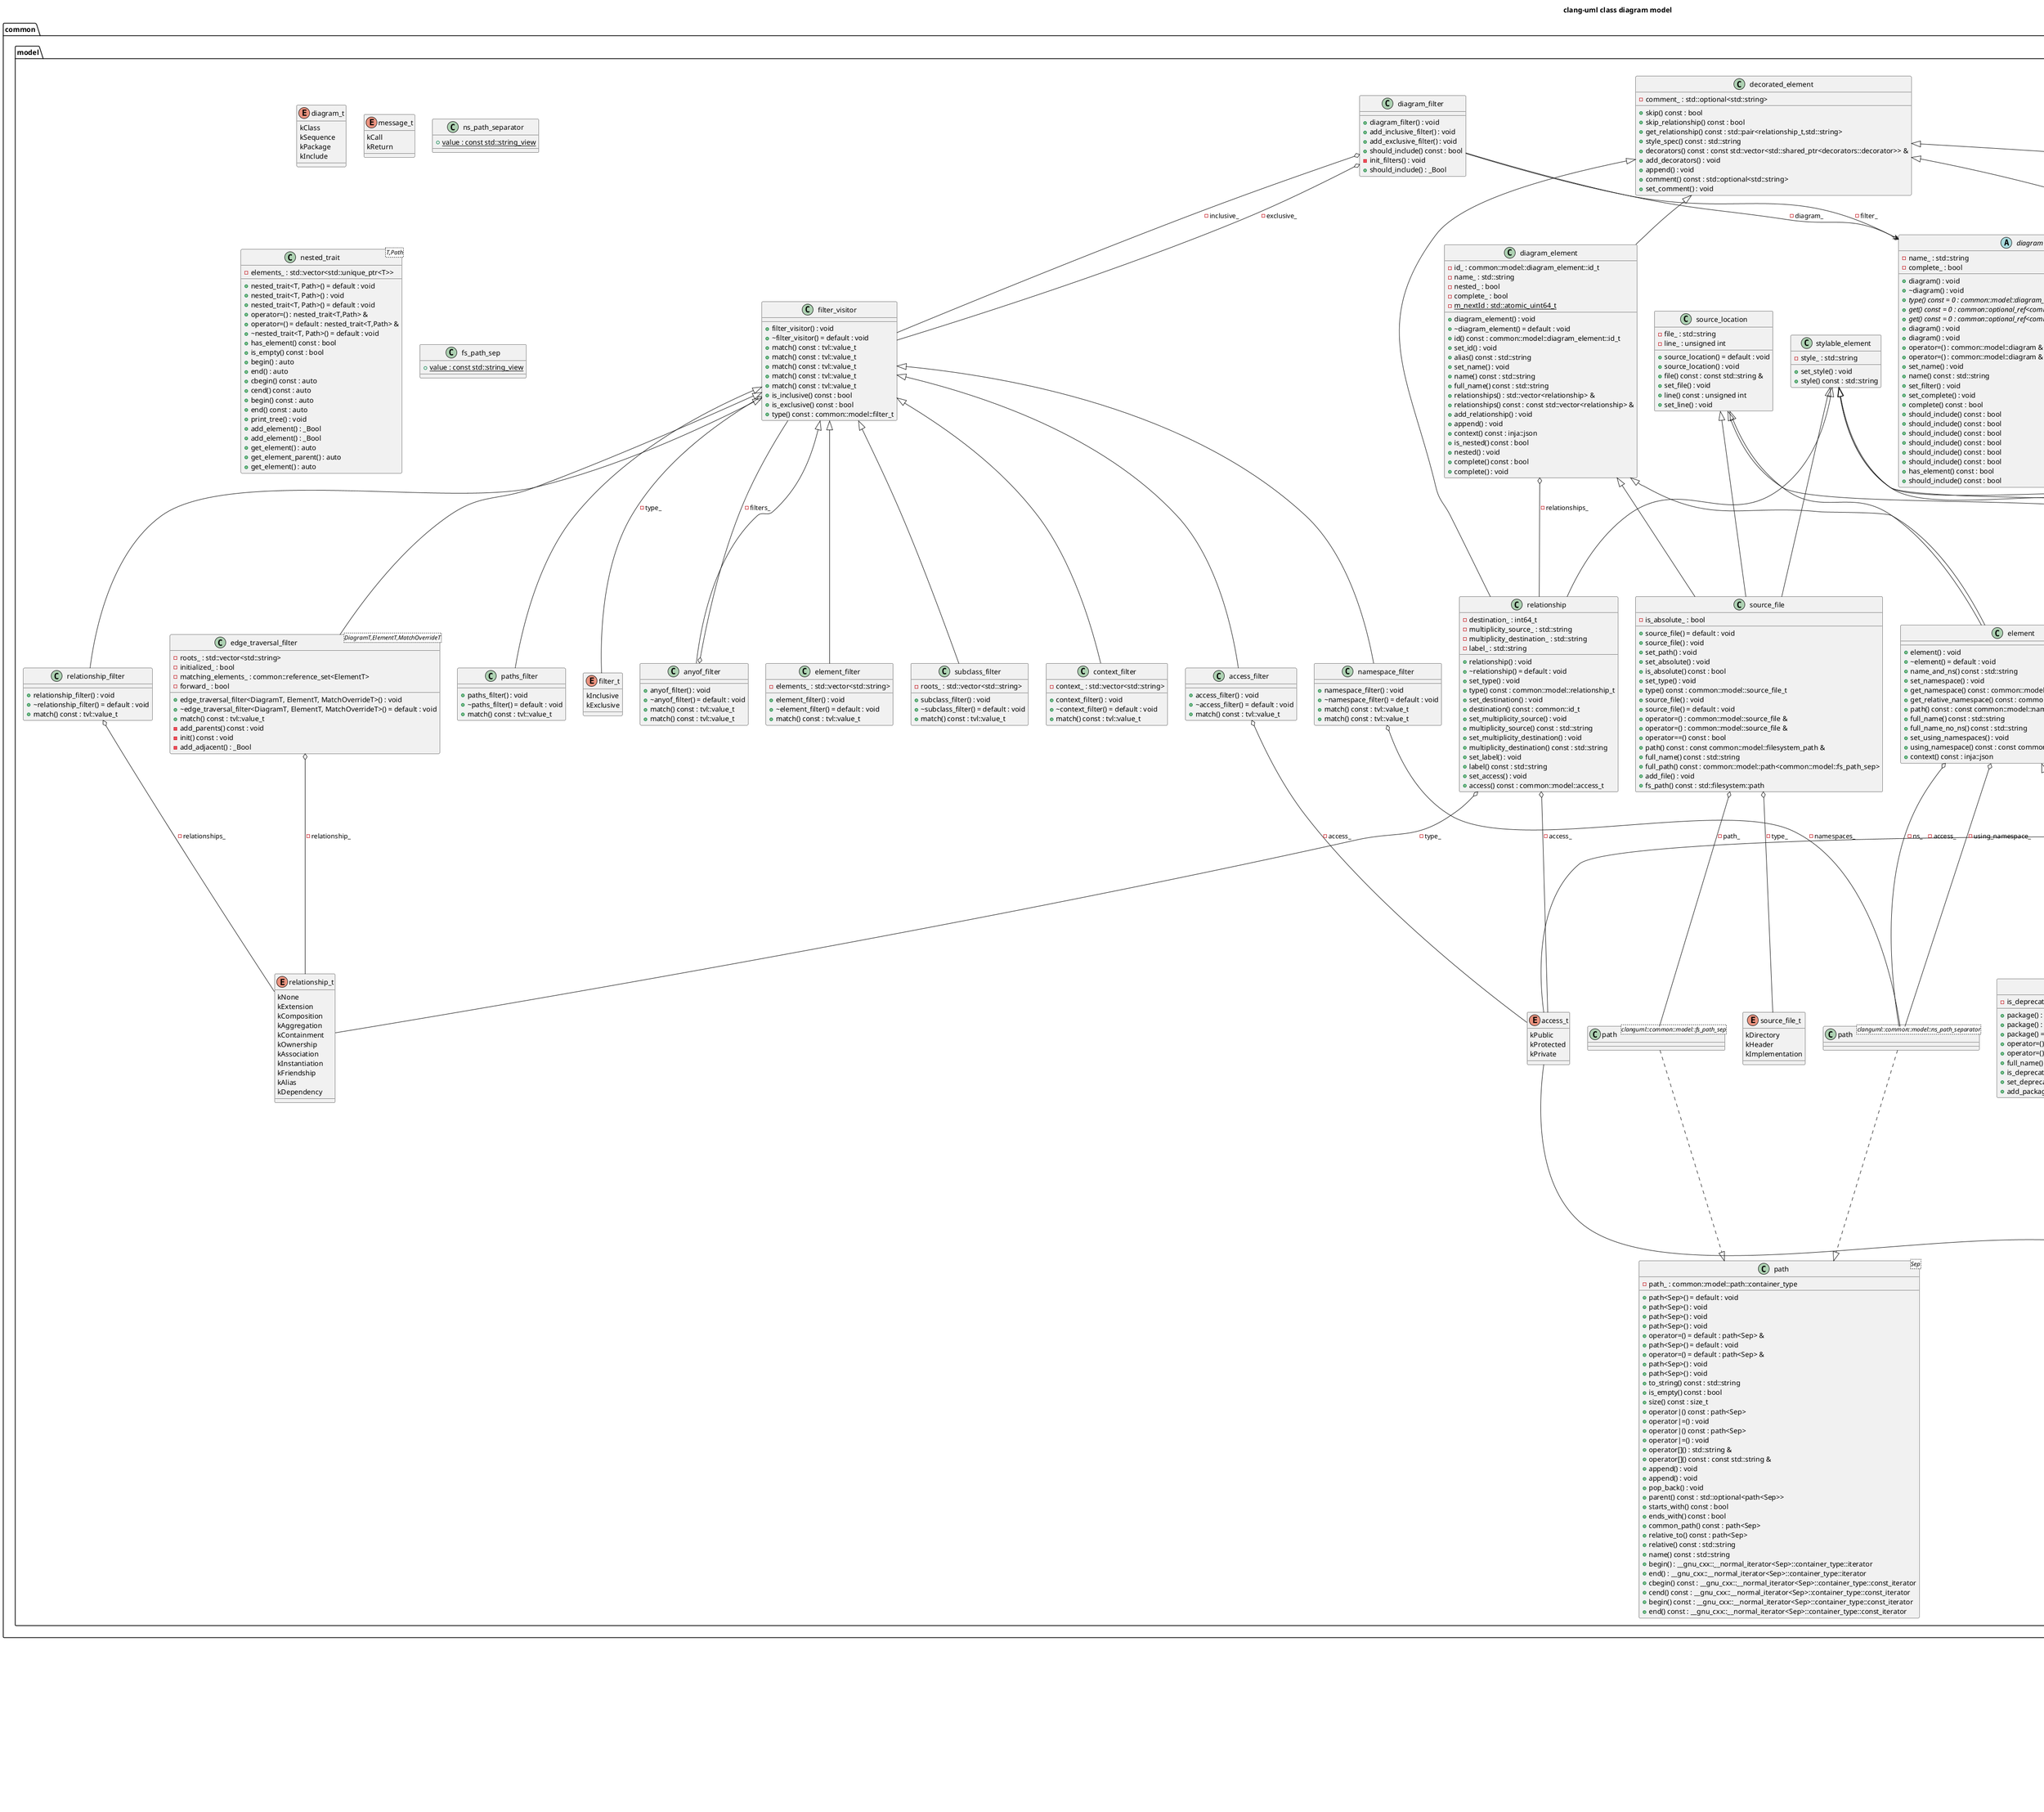 @startuml
title clang-uml class diagram model
package [class_diagram] as C_0002240167036201725606 {
package [model] as C_0000897124234964432620 {
class "type_alias" as C_0001012510589658886782
class C_0001012510589658886782 [[https://github.com/bkryza/clang-uml/blob/b3382d8f041665d83d907a47f3dd9f0fd341e837/src/class_diagram/model/type_alias.h#L24{type_alias}]] {
+set_alias() : void
+alias() const : std::string
+set_underlying_type() : void
+underlying_type() const : std::string
-alias_ : std::string [[[https://github.com/bkryza/clang-uml/blob/b3382d8f041665d83d907a47f3dd9f0fd341e837/src/class_diagram/model/type_alias.h#L33{alias_}]]]
-underlying_type_ : std::string [[[https://github.com/bkryza/clang-uml/blob/b3382d8f041665d83d907a47f3dd9f0fd341e837/src/class_diagram/model/type_alias.h#L34{underlying_type_}]]]
}
class "class_element" as C_0000605866861866358037
class C_0000605866861866358037 [[https://github.com/bkryza/clang-uml/blob/b3382d8f041665d83d907a47f3dd9f0fd341e837/src/class_diagram/model/class_element.h#L29{class_element}]] {
+class_element() : void
+access() const : common::model::access_t
+name() const : std::string
+type() const : std::string
+context() const : inja::json
-name_ : std::string [[[https://github.com/bkryza/clang-uml/blob/b3382d8f041665d83d907a47f3dd9f0fd341e837/src/class_diagram/model/class_element.h#L43{name_}]]]
-type_ : std::string [[[https://github.com/bkryza/clang-uml/blob/b3382d8f041665d83d907a47f3dd9f0fd341e837/src/class_diagram/model/class_element.h#L44{type_}]]]
}
class "class_member" as C_0001796282762108527255
class C_0001796282762108527255 [[https://github.com/bkryza/clang-uml/blob/b3382d8f041665d83d907a47f3dd9f0fd341e837/src/class_diagram/model/class_member.h#L26{class_member}]] {
+class_member() : void
+~class_member() = default : void
+is_relationship() const : bool
+is_relationship() : void
+is_static() const : bool
+is_static() : void
-is_relationship_ : bool [[[https://github.com/bkryza/clang-uml/blob/b3382d8f041665d83d907a47f3dd9f0fd341e837/src/class_diagram/model/class_member.h#L40{is_relationship_}]]]
-is_static_ : bool [[[https://github.com/bkryza/clang-uml/blob/b3382d8f041665d83d907a47f3dd9f0fd341e837/src/class_diagram/model/class_member.h#L41{is_static_}]]]
}
class "template_parameter" as C_0001639764337680852102
class C_0001639764337680852102 [[https://github.com/bkryza/clang-uml/blob/b3382d8f041665d83d907a47f3dd9f0fd341e837/src/class_diagram/model/template_parameter.h#L34{@brief Represents template parameter or template argument This class can represent both template parameter and template arguments, including variadic parameters and instantiations with nested templates}]] {
+template_parameter() : void
+template_parameter() = default : void
+set_type() : void
+type() const : std::string
+set_id() : void
+id() const : std::optional<int64_t>
+set_name() : void
+name() const : std::string
+set_default_value() : void
+default_value() const : std::string
+is_variadic() : void
+is_variadic() const : bool
+is_pack() : void
+is_pack() const : bool
+is_specialization_of() const : bool
+is_template_parameter() const : bool
+is_template_parameter() : void
+is_template_template_parameter() const : bool
+is_template_template_parameter() : void
+to_string() const : std::string
+add_template_param() : void
+add_template_param() : void
+template_params() const : const std::vector<template_parameter> &
+clear_params() : void
+find_nested_relationships() const : bool
-type_ : std::string [[[https://github.com/bkryza/clang-uml/blob/b3382d8f041665d83d907a47f3dd9f0fd341e837/src/class_diagram/model/template_parameter.h#L105{Represents the type of non-type template parameters e.g. 'int'}]]]
-name_ : std::string [[[https://github.com/bkryza/clang-uml/blob/b3382d8f041665d83d907a47f3dd9f0fd341e837/src/class_diagram/model/template_parameter.h#L108{The name of the parameter (e.g. 'T' or 'N')}]]]
-default_value_ : std::string [[[https://github.com/bkryza/clang-uml/blob/b3382d8f041665d83d907a47f3dd9f0fd341e837/src/class_diagram/model/template_parameter.h#L111{Default value of the template parameter}]]]
-is_template_parameter_ : bool [[[https://github.com/bkryza/clang-uml/blob/b3382d8f041665d83d907a47f3dd9f0fd341e837/src/class_diagram/model/template_parameter.h#L115{Whether the template parameter is a regular template parameter When false, it is a non-type template parameter}]]]
-is_template_template_parameter_ : bool [[[https://github.com/bkryza/clang-uml/blob/b3382d8f041665d83d907a47f3dd9f0fd341e837/src/class_diagram/model/template_parameter.h#L119{Whether the template parameter is a template template parameter Can only be true when is_template_parameter_ is true}]]]
-is_variadic_ : bool [[[https://github.com/bkryza/clang-uml/blob/b3382d8f041665d83d907a47f3dd9f0fd341e837/src/class_diagram/model/template_parameter.h#L122{Whether the template parameter is variadic}]]]
-is_pack_ : bool [[[https://github.com/bkryza/clang-uml/blob/b3382d8f041665d83d907a47f3dd9f0fd341e837/src/class_diagram/model/template_parameter.h#L125{Whether the argument specializes argument pack from parent template}]]]
-id_ : std::optional<int64_t> [[[https://github.com/bkryza/clang-uml/blob/b3382d8f041665d83d907a47f3dd9f0fd341e837/src/class_diagram/model/template_parameter.h#L130{id_}]]]
}
class "method_parameter" as C_0000605669033368926050
class C_0000605669033368926050 [[https://github.com/bkryza/clang-uml/blob/b3382d8f041665d83d907a47f3dd9f0fd341e837/src/class_diagram/model/method_parameter.h#L28{method_parameter}]] {
+set_type() : void
+type() const : std::string
+set_name() : void
+name() const : std::string
+set_default_value() : void
+default_value() const : std::string
+to_string() const : std::string
-type_ : std::string [[[https://github.com/bkryza/clang-uml/blob/b3382d8f041665d83d907a47f3dd9f0fd341e837/src/class_diagram/model/method_parameter.h#L43{type_}]]]
-name_ : std::string [[[https://github.com/bkryza/clang-uml/blob/b3382d8f041665d83d907a47f3dd9f0fd341e837/src/class_diagram/model/method_parameter.h#L44{name_}]]]
-default_value_ : std::string [[[https://github.com/bkryza/clang-uml/blob/b3382d8f041665d83d907a47f3dd9f0fd341e837/src/class_diagram/model/method_parameter.h#L45{default_value_}]]]
}
class "class_method" as C_0000204145716468348671
class C_0000204145716468348671 [[https://github.com/bkryza/clang-uml/blob/b3382d8f041665d83d907a47f3dd9f0fd341e837/src/class_diagram/model/class_method.h#L28{class_method}]] {
+class_method() : void
+~class_method() = default : void
+is_pure_virtual() const : bool
+is_pure_virtual() : void
+is_virtual() const : bool
+is_virtual() : void
+is_const() const : bool
+is_const() : void
+is_defaulted() const : bool
+is_defaulted() : void
+is_static() const : bool
+is_static() : void
+parameters() const : const std::vector<method_parameter> &
+add_parameter() : void
-is_pure_virtual_ : bool [[[https://github.com/bkryza/clang-uml/blob/b3382d8f041665d83d907a47f3dd9f0fd341e837/src/class_diagram/model/class_method.h#L55{is_pure_virtual_}]]]
-is_virtual_ : bool [[[https://github.com/bkryza/clang-uml/blob/b3382d8f041665d83d907a47f3dd9f0fd341e837/src/class_diagram/model/class_method.h#L56{is_virtual_}]]]
-is_const_ : bool [[[https://github.com/bkryza/clang-uml/blob/b3382d8f041665d83d907a47f3dd9f0fd341e837/src/class_diagram/model/class_method.h#L57{is_const_}]]]
-is_defaulted_ : bool [[[https://github.com/bkryza/clang-uml/blob/b3382d8f041665d83d907a47f3dd9f0fd341e837/src/class_diagram/model/class_method.h#L58{is_defaulted_}]]]
-is_static_ : bool [[[https://github.com/bkryza/clang-uml/blob/b3382d8f041665d83d907a47f3dd9f0fd341e837/src/class_diagram/model/class_method.h#L59{is_static_}]]]
}
class "class_parent" as C_0002097158357956220758
class C_0002097158357956220758 [[https://github.com/bkryza/clang-uml/blob/b3382d8f041665d83d907a47f3dd9f0fd341e837/src/class_diagram/model/class_parent.h#L27{class_parent}]] {
+set_name() : void
+name() const : std::string
+id() const : common::id_t
+set_id() : void
+set_id() : void
+is_virtual() : void
+is_virtual() const : bool
+set_access() : void
+access() const : common::model::access_t
-id_ : common::id_t [[[https://github.com/bkryza/clang-uml/blob/b3382d8f041665d83d907a47f3dd9f0fd341e837/src/class_diagram/model/class_parent.h#L44{id_}]]]
-name_ : std::string [[[https://github.com/bkryza/clang-uml/blob/b3382d8f041665d83d907a47f3dd9f0fd341e837/src/class_diagram/model/class_parent.h#L45{name_}]]]
-is_virtual_ : bool [[[https://github.com/bkryza/clang-uml/blob/b3382d8f041665d83d907a47f3dd9f0fd341e837/src/class_diagram/model/class_parent.h#L46{is_virtual_}]]]
}
class "class_" as C_0001292034357466653182
class C_0001292034357466653182 [[https://github.com/bkryza/clang-uml/blob/b3382d8f041665d83d907a47f3dd9f0fd341e837/src/class_diagram/model/class.h#L35{class_}]] {
+class_() : void
+class_() : void
+class_() : void
+operator=() : class_diagram::model::class_ &
+operator=() : class_diagram::model::class_ &
+is_struct() const : bool
+is_struct() : void
+is_template() const : bool
+is_template() : void
+is_template_instantiation() const : bool
+is_template_instantiation() : void
+add_member() : void
+add_method() : void
+add_parent() : void
+add_template() : void
+members() const : const std::vector<class_member> &
+methods() const : const std::vector<class_method> &
+parents() const : const std::vector<class_parent> &
+templates() const : const std::vector<template_parameter> &
+set_base_template() : void
+base_template() const : std::string
+add_type_alias() : void
+full_name() const : std::string
+full_name_no_ns() const : std::string
+is_abstract() const : bool
+is_alias() const : bool
+is_alias() : void
+find_relationships() : void
+calculate_template_specialization_match() const : int
-render_template_params() const : std::ostringstream &
-is_struct_ : bool [[[https://github.com/bkryza/clang-uml/blob/b3382d8f041665d83d907a47f3dd9f0fd341e837/src/class_diagram/model/class.h#L92{is_struct_}]]]
-is_template_ : bool [[[https://github.com/bkryza/clang-uml/blob/b3382d8f041665d83d907a47f3dd9f0fd341e837/src/class_diagram/model/class.h#L93{is_template_}]]]
-is_template_instantiation_ : bool [[[https://github.com/bkryza/clang-uml/blob/b3382d8f041665d83d907a47f3dd9f0fd341e837/src/class_diagram/model/class.h#L94{is_template_instantiation_}]]]
-is_alias_ : bool [[[https://github.com/bkryza/clang-uml/blob/b3382d8f041665d83d907a47f3dd9f0fd341e837/src/class_diagram/model/class.h#L95{is_alias_}]]]
-base_template_full_name_ : std::string [[[https://github.com/bkryza/clang-uml/blob/b3382d8f041665d83d907a47f3dd9f0fd341e837/src/class_diagram/model/class.h#L100{base_template_full_name_}]]]
-full_name_ : std::string [[[https://github.com/bkryza/clang-uml/blob/b3382d8f041665d83d907a47f3dd9f0fd341e837/src/class_diagram/model/class.h#L103{full_name_}]]]
}
class "enum_" as C_0000724392977093650506
class C_0000724392977093650506 [[https://github.com/bkryza/clang-uml/blob/b3382d8f041665d83d907a47f3dd9f0fd341e837/src/class_diagram/model/enum.h#L27{enum_}]] {
+enum_() : void
+enum_() : void
+enum_() : void
+operator=() : class_diagram::model::enum_ &
+operator=() : class_diagram::model::enum_ &
+full_name() const : std::string
+constants() : std::vector<std::string> &
+constants() const : const std::vector<std::string> &
-constants_ : std::vector<std::string> [[[https://github.com/bkryza/clang-uml/blob/b3382d8f041665d83d907a47f3dd9f0fd341e837/src/class_diagram/model/enum.h#L47{constants_}]]]
}
class "diagram" as C_0000914432076690777687
class C_0000914432076690777687 [[https://github.com/bkryza/clang-uml/blob/b3382d8f041665d83d907a47f3dd9f0fd341e837/src/class_diagram/model/diagram.h#L34{diagram}]] {
+diagram() = default : void
+diagram() : void
+diagram() = default : void
+operator=() : class_diagram::model::diagram &
+operator=() = default : class_diagram::model::diagram &
+type() const : common::model::diagram_t
+get() const : common::optional_ref<common::model::diagram_element>
+get() const : common::optional_ref<common::model::diagram_element>
+classes() const : const common::reference_vector<class_> &
+enums() const : const common::reference_vector<enum_> &
+has_class() const : bool
+has_enum() const : bool
+get_class() const : common::optional_ref<class_>
+get_class() const : common::optional_ref<class_>
+get_enum() const : common::optional_ref<enum_>
+get_enum() const : common::optional_ref<enum_>
+add_type_alias() : void
+add_class() : bool
+add_enum() : bool
+add_package() : bool
+to_alias() const : std::string
+get_parents() const : void
+has_element() const : bool
}
}
}
package [common] as C_0000316605034920222648 {
package [model] as C_0000083721806430512831 {
enum "diagram_t" as C_0000911024010877522257
enum C_0000911024010877522257 [[https://github.com/bkryza/clang-uml/blob/b3382d8f041665d83d907a47f3dd9f0fd341e837/src/common/model/enums.h#L24{diagram_t}]] {
kClass
kSequence
kPackage
kInclude
}
enum "access_t" as C_0002077031342744882956
enum C_0002077031342744882956 [[https://github.com/bkryza/clang-uml/blob/b3382d8f041665d83d907a47f3dd9f0fd341e837/src/common/model/enums.h#L26{access_t}]] {
kPublic
kProtected
kPrivate
}
enum "relationship_t" as C_0000229140160180072950
enum C_0000229140160180072950 [[https://github.com/bkryza/clang-uml/blob/b3382d8f041665d83d907a47f3dd9f0fd341e837/src/common/model/enums.h#L28{relationship_t}]] {
kNone
kExtension
kComposition
kAggregation
kContainment
kOwnership
kAssociation
kInstantiation
kFriendship
kAlias
kDependency
}
enum "message_t" as C_0001623832985137466228
enum C_0001623832985137466228 [[https://github.com/bkryza/clang-uml/blob/b3382d8f041665d83d907a47f3dd9f0fd341e837/src/common/model/enums.h#L42{message_t}]] {
kCall
kReturn
}
class "decorated_element" as C_0001117102382624673118
class C_0001117102382624673118 [[https://github.com/bkryza/clang-uml/blob/b3382d8f041665d83d907a47f3dd9f0fd341e837/src/common/model/decorated_element.h#L31{decorated_element}]] {
+skip() const : bool
+skip_relationship() const : bool
+get_relationship() const : std::pair<relationship_t,std::string>
+style_spec() const : std::string
+decorators() const : const std::vector<std::shared_ptr<decorators::decorator>> &
+add_decorators() : void
+append() : void
+comment() const : std::optional<std::string>
+set_comment() : void
-comment_ : std::optional<std::string> [[[https://github.com/bkryza/clang-uml/blob/b3382d8f041665d83d907a47f3dd9f0fd341e837/src/common/model/decorated_element.h#L55{comment_}]]]
}
class "source_location" as C_0000895261582183440230
class C_0000895261582183440230 [[https://github.com/bkryza/clang-uml/blob/b3382d8f041665d83d907a47f3dd9f0fd341e837/src/common/model/source_location.h#L24{source_location}]] {
+source_location() = default : void
+source_location() : void
+file() const : const std::string &
+set_file() : void
+line() const : unsigned int
+set_line() : void
-file_ : std::string [[[https://github.com/bkryza/clang-uml/blob/b3382d8f041665d83d907a47f3dd9f0fd341e837/src/common/model/source_location.h#L43{file_}]]]
-line_ : unsigned int [[[https://github.com/bkryza/clang-uml/blob/b3382d8f041665d83d907a47f3dd9f0fd341e837/src/common/model/source_location.h#L44{line_}]]]
}
class "path<Sep>" as C_0001932252426145029507
class C_0001932252426145029507 [[https://github.com/bkryza/clang-uml/blob/b3382d8f041665d83d907a47f3dd9f0fd341e837/src/common/model/path.h#L28{path}]] {
+path<Sep>() = default : void
+path<Sep>() : void
+path<Sep>() : void
+path<Sep>() : void
+operator=() = default : path<Sep> &
+path<Sep>() = default : void
+operator=() = default : path<Sep> &
+path<Sep>() : void
+path<Sep>() : void
+to_string() const : std::string
+is_empty() const : bool
+size() const : size_t
+operator|() const : path<Sep>
+operator|=() : void
+operator|() const : path<Sep>
+operator|=() : void
+operator[]() : std::string &
+operator[]() const : const std::string &
+append() : void
+append() : void
+pop_back() : void
+parent() const : std::optional<path<Sep>>
+starts_with() const : bool
+ends_with() const : bool
+common_path() const : path<Sep>
+relative_to() const : path<Sep>
+relative() const : std::string
+name() const : std::string
+begin() : __gnu_cxx::__normal_iterator<Sep>::container_type::iterator
+end() : __gnu_cxx::__normal_iterator<Sep>::container_type::iterator
+cbegin() const : __gnu_cxx::__normal_iterator<Sep>::container_type::const_iterator
+cend() const : __gnu_cxx::__normal_iterator<Sep>::container_type::const_iterator
+begin() const : __gnu_cxx::__normal_iterator<Sep>::container_type::const_iterator
+end() const : __gnu_cxx::__normal_iterator<Sep>::container_type::const_iterator
-path_ : common::model::path::container_type [[[https://github.com/bkryza/clang-uml/blob/b3382d8f041665d83d907a47f3dd9f0fd341e837/src/common/model/path.h#L216{path_}]]]
}
class "ns_path_separator" as C_0001331923285602672865
class C_0001331923285602672865 [[https://github.com/bkryza/clang-uml/blob/b3382d8f041665d83d907a47f3dd9f0fd341e837/src/common/model/namespace.h#L28{ns_path_separator}]] {
{static} +value : const std::string_view [[[https://github.com/bkryza/clang-uml/blob/b3382d8f041665d83d907a47f3dd9f0fd341e837/src/common/model/namespace.h#L29{value}]]]
}
class "path<clanguml::common::model::ns_path_separator>" as C_0001618725806424907966
class C_0001618725806424907966 {
}
class "stylable_element" as C_0002077846075979426940
class C_0002077846075979426940 [[https://github.com/bkryza/clang-uml/blob/b3382d8f041665d83d907a47f3dd9f0fd341e837/src/common/model/stylable_element.h#L24{stylable_element}]] {
+set_style() : void
+style() const : std::string
-style_ : std::string [[[https://github.com/bkryza/clang-uml/blob/b3382d8f041665d83d907a47f3dd9f0fd341e837/src/common/model/stylable_element.h#L30{style_}]]]
}
class "relationship" as C_0002046336758797367926
class C_0002046336758797367926 [[https://github.com/bkryza/clang-uml/blob/b3382d8f041665d83d907a47f3dd9f0fd341e837/src/common/model/relationship.h#L28{relationship}]] {
+relationship() : void
+~relationship() = default : void
+set_type() : void
+type() const : common::model::relationship_t
+set_destination() : void
+destination() const : common::id_t
+set_multiplicity_source() : void
+multiplicity_source() const : std::string
+set_multiplicity_destination() : void
+multiplicity_destination() const : std::string
+set_label() : void
+label() const : std::string
+set_access() : void
+access() const : common::model::access_t
-destination_ : int64_t [[[https://github.com/bkryza/clang-uml/blob/b3382d8f041665d83d907a47f3dd9f0fd341e837/src/common/model/relationship.h#L61{destination_}]]]
-multiplicity_source_ : std::string [[[https://github.com/bkryza/clang-uml/blob/b3382d8f041665d83d907a47f3dd9f0fd341e837/src/common/model/relationship.h#L62{multiplicity_source_}]]]
-multiplicity_destination_ : std::string [[[https://github.com/bkryza/clang-uml/blob/b3382d8f041665d83d907a47f3dd9f0fd341e837/src/common/model/relationship.h#L63{multiplicity_destination_}]]]
-label_ : std::string [[[https://github.com/bkryza/clang-uml/blob/b3382d8f041665d83d907a47f3dd9f0fd341e837/src/common/model/relationship.h#L64{label_}]]]
}
class "diagram_element" as C_0001073500714379115414
class C_0001073500714379115414 [[https://github.com/bkryza/clang-uml/blob/b3382d8f041665d83d907a47f3dd9f0fd341e837/src/common/model/diagram_element.h#L33{diagram_element}]] {
+diagram_element() : void
+~diagram_element() = default : void
+id() const : common::model::diagram_element::id_t
+set_id() : void
+alias() const : std::string
+set_name() : void
+name() const : std::string
+full_name() const : std::string
+relationships() : std::vector<relationship> &
+relationships() const : const std::vector<relationship> &
+add_relationship() : void
+append() : void
+context() const : inja::json
+is_nested() const : bool
+nested() : void
+complete() const : bool
+complete() : void
-id_ : common::model::diagram_element::id_t [[[https://github.com/bkryza/clang-uml/blob/b3382d8f041665d83d907a47f3dd9f0fd341e837/src/common/model/diagram_element.h#L77{id_}]]]
-name_ : std::string [[[https://github.com/bkryza/clang-uml/blob/b3382d8f041665d83d907a47f3dd9f0fd341e837/src/common/model/diagram_element.h#L78{name_}]]]
-nested_ : bool [[[https://github.com/bkryza/clang-uml/blob/b3382d8f041665d83d907a47f3dd9f0fd341e837/src/common/model/diagram_element.h#L80{nested_}]]]
-complete_ : bool [[[https://github.com/bkryza/clang-uml/blob/b3382d8f041665d83d907a47f3dd9f0fd341e837/src/common/model/diagram_element.h#L81{complete_}]]]
{static} -m_nextId : std::atomic_uint64_t [[[https://github.com/bkryza/clang-uml/blob/b3382d8f041665d83d907a47f3dd9f0fd341e837/src/common/model/diagram_element.h#L83{m_nextId}]]]
}
class "nested_trait<T,Path>" as C_0000891208748219309562
class C_0000891208748219309562 [[https://github.com/bkryza/clang-uml/blob/b3382d8f041665d83d907a47f3dd9f0fd341e837/src/common/model/nested_trait.h#L28{nested_trait}]] {
+nested_trait<T, Path>() = default : void
+nested_trait<T, Path>() : void
+nested_trait<T, Path>() = default : void
+operator=() : nested_trait<T,Path> &
+operator=() = default : nested_trait<T,Path> &
+~nested_trait<T, Path>() = default : void
+has_element() const : bool
+is_empty() const : bool
+begin() : auto
+end() : auto
+cbegin() const : auto
+cend() const : auto
+begin() const : auto
+end() const : auto
+print_tree() : void
+add_element() : _Bool
+add_element() : _Bool
+get_element() : auto
+get_element_parent() : auto
+get_element() : auto
-elements_ : std::vector<std::unique_ptr<T>> [[[https://github.com/bkryza/clang-uml/blob/b3382d8f041665d83d907a47f3dd9f0fd341e837/src/common/model/nested_trait.h#L171{elements_}]]]
}
enum "source_file_t" as C_0001490157860030300113
enum C_0001490157860030300113 [[https://github.com/bkryza/clang-uml/blob/b3382d8f041665d83d907a47f3dd9f0fd341e837/src/common/model/source_file.h#L37{source_file_t}]] {
kDirectory
kHeader
kImplementation
}
class "fs_path_sep" as C_0000640258162892495349
class C_0000640258162892495349 [[https://github.com/bkryza/clang-uml/blob/b3382d8f041665d83d907a47f3dd9f0fd341e837/src/common/model/source_file.h#L39{fs_path_sep}]] {
{static} +value : const std::string_view [[[https://github.com/bkryza/clang-uml/blob/b3382d8f041665d83d907a47f3dd9f0fd341e837/src/common/model/source_file.h#L40{value}]]]
}
class "path<clanguml::common::model::fs_path_sep>" as C_0001035161069848456027
class C_0001035161069848456027 {
}
class "source_file" as C_0000785714713072053129
class C_0000785714713072053129 [[https://github.com/bkryza/clang-uml/blob/b3382d8f041665d83d907a47f3dd9f0fd341e837/src/common/model/source_file.h#L45{source_file}]] {
+source_file() = default : void
+source_file() : void
+set_path() : void
+set_absolute() : void
+is_absolute() const : bool
+set_type() : void
+type() const : common::model::source_file_t
+source_file() : void
+source_file() = default : void
+operator=() : common::model::source_file &
+operator=() : common::model::source_file &
+operator==() const : bool
+path() const : const common::model::filesystem_path &
+full_name() const : std::string
+full_path() const : common::model::path<common::model::fs_path_sep>
+add_file() : void
+fs_path() const : std::filesystem::path
-is_absolute_ : bool [[[https://github.com/bkryza/clang-uml/blob/b3382d8f041665d83d907a47f3dd9f0fd341e837/src/common/model/source_file.h#L120{is_absolute_}]]]
}
class "element" as C_0002069520381434407937
class C_0002069520381434407937 [[https://github.com/bkryza/clang-uml/blob/b3382d8f041665d83d907a47f3dd9f0fd341e837/src/common/model/element.h#L35{element}]] {
+element() : void
+~element() = default : void
+name_and_ns() const : std::string
+set_namespace() : void
+get_namespace() const : common::model::namespace_
+get_relative_namespace() const : common::model::namespace_
+path() const : const common::model::namespace_ &
+full_name() const : std::string
+full_name_no_ns() const : std::string
+set_using_namespaces() : void
+using_namespace() const : const common::model::namespace_ &
+context() const : inja::json
}
abstract "diagram" as C_0000197068985320835874
abstract C_0000197068985320835874 [[https://github.com/bkryza/clang-uml/blob/b3382d8f041665d83d907a47f3dd9f0fd341e837/src/common/model/diagram.h#L34{diagram}]] {
+diagram() : void
+~diagram() : void
{abstract} +type() const = 0 : common::model::diagram_t
{abstract} +get() const = 0 : common::optional_ref<common::model::diagram_element>
{abstract} +get() const = 0 : common::optional_ref<common::model::diagram_element>
+diagram() : void
+diagram() : void
+operator=() : common::model::diagram &
+operator=() : common::model::diagram &
+set_name() : void
+name() const : std::string
+set_filter() : void
+set_complete() : void
+complete() const : bool
+should_include() const : bool
+should_include() const : bool
+should_include() const : bool
+should_include() const : bool
+should_include() const : bool
+should_include() const : bool
+has_element() const : bool
+should_include() const : bool
-name_ : std::string [[[https://github.com/bkryza/clang-uml/blob/b3382d8f041665d83d907a47f3dd9f0fd341e837/src/common/model/diagram.h#L78{name_}]]]
-complete_ : bool [[[https://github.com/bkryza/clang-uml/blob/b3382d8f041665d83d907a47f3dd9f0fd341e837/src/common/model/diagram.h#L80{complete_}]]]
}
class "package" as C_0002143286684830686854
class C_0002143286684830686854 [[https://github.com/bkryza/clang-uml/blob/b3382d8f041665d83d907a47f3dd9f0fd341e837/src/common/model/package.h#L34{package}]] {
+package() : void
+package() : void
+package() = default : void
+operator=() : common::model::package &
+operator=() : common::model::package &
+full_name() const : std::string
+is_deprecated() const : bool
+set_deprecated() : void
+add_package() : void
-is_deprecated_ : bool [[[https://github.com/bkryza/clang-uml/blob/b3382d8f041665d83d907a47f3dd9f0fd341e837/src/common/model/package.h#L54{is_deprecated_}]]]
}
class "diagram_filter" as C_0002054140694270036745
class C_0002054140694270036745 [[https://github.com/bkryza/clang-uml/blob/b3382d8f041665d83d907a47f3dd9f0fd341e837/src/common/model/diagram.h#L30{diagram_filter}]] {
+diagram_filter() : void
+add_inclusive_filter() : void
+add_exclusive_filter() : void
+should_include() const : bool
-init_filters() : void
+should_include() : _Bool
}
enum "filter_t" as C_0001931666600378768700
enum C_0001931666600378768700 [[https://github.com/bkryza/clang-uml/blob/b3382d8f041665d83d907a47f3dd9f0fd341e837/src/common/model/diagram_filter.h#L36{filter_t}]] {
kInclusive
kExclusive
}
class "filter_visitor" as C_0000469458052685692314
class C_0000469458052685692314 [[https://github.com/bkryza/clang-uml/blob/b3382d8f041665d83d907a47f3dd9f0fd341e837/src/common/model/diagram_filter.h#L56{filter_visitor}]] {
+filter_visitor() : void
+~filter_visitor() = default : void
+match() const : tvl::value_t
+match() const : tvl::value_t
+match() const : tvl::value_t
+match() const : tvl::value_t
+match() const : tvl::value_t
+is_inclusive() const : bool
+is_exclusive() const : bool
+type() const : common::model::filter_t
}
class "anyof_filter" as C_0000605829206649563575
class C_0000605829206649563575 [[https://github.com/bkryza/clang-uml/blob/b3382d8f041665d83d907a47f3dd9f0fd341e837/src/common/model/diagram_filter.h#L86{anyof_filter}]] {
+anyof_filter() : void
+~anyof_filter() = default : void
+match() const : tvl::value_t
+match() const : tvl::value_t
}
class "namespace_filter" as C_0001816240256470820189
class C_0001816240256470820189 [[https://github.com/bkryza/clang-uml/blob/b3382d8f041665d83d907a47f3dd9f0fd341e837/src/common/model/diagram_filter.h#L102{namespace_filter}]] {
+namespace_filter() : void
+~namespace_filter() = default : void
+match() const : tvl::value_t
+match() const : tvl::value_t
}
class "element_filter" as C_0000690341236618660423
class C_0000690341236618660423 [[https://github.com/bkryza/clang-uml/blob/b3382d8f041665d83d907a47f3dd9f0fd341e837/src/common/model/diagram_filter.h#L115{element_filter}]] {
+element_filter() : void
+~element_filter() = default : void
+match() const : tvl::value_t
-elements_ : std::vector<std::string> [[[https://github.com/bkryza/clang-uml/blob/b3382d8f041665d83d907a47f3dd9f0fd341e837/src/common/model/diagram_filter.h#L123{elements_}]]]
}
class "subclass_filter" as C_0001389919526184251760
class C_0001389919526184251760 [[https://github.com/bkryza/clang-uml/blob/b3382d8f041665d83d907a47f3dd9f0fd341e837/src/common/model/diagram_filter.h#L126{subclass_filter}]] {
+subclass_filter() : void
+~subclass_filter() = default : void
+match() const : tvl::value_t
-roots_ : std::vector<std::string> [[[https://github.com/bkryza/clang-uml/blob/b3382d8f041665d83d907a47f3dd9f0fd341e837/src/common/model/diagram_filter.h#L134{roots_}]]]
}
class "edge_traversal_filter<DiagramT,ElementT,MatchOverrideT>" as C_0001412380775311155780
class C_0001412380775311155780 [[https://github.com/bkryza/clang-uml/blob/b3382d8f041665d83d907a47f3dd9f0fd341e837/src/common/model/diagram_filter.h#L139{edge_traversal_filter}]] {
+edge_traversal_filter<DiagramT, ElementT, MatchOverrideT>() : void
+~edge_traversal_filter<DiagramT, ElementT, MatchOverrideT>() = default : void
+match() const : tvl::value_t
-add_parents() const : void
-init() const : void
-add_adjacent() : _Bool
-roots_ : std::vector<std::string> [[[https://github.com/bkryza/clang-uml/blob/b3382d8f041665d83d907a47f3dd9f0fd341e837/src/common/model/diagram_filter.h#L272{roots_}]]]
-initialized_ : bool [[[https://github.com/bkryza/clang-uml/blob/b3382d8f041665d83d907a47f3dd9f0fd341e837/src/common/model/diagram_filter.h#L274{initialized_}]]]
-matching_elements_ : common::reference_set<ElementT> [[[https://github.com/bkryza/clang-uml/blob/b3382d8f041665d83d907a47f3dd9f0fd341e837/src/common/model/diagram_filter.h#L275{matching_elements_}]]]
-forward_ : bool [[[https://github.com/bkryza/clang-uml/blob/b3382d8f041665d83d907a47f3dd9f0fd341e837/src/common/model/diagram_filter.h#L276{forward_}]]]
}
class "relationship_filter" as C_0001195713008101262477
class C_0001195713008101262477 [[https://github.com/bkryza/clang-uml/blob/b3382d8f041665d83d907a47f3dd9f0fd341e837/src/common/model/diagram_filter.h#L279{relationship_filter}]] {
+relationship_filter() : void
+~relationship_filter() = default : void
+match() const : tvl::value_t
}
class "access_filter" as C_0001098184343448999590
class C_0001098184343448999590 [[https://github.com/bkryza/clang-uml/blob/b3382d8f041665d83d907a47f3dd9f0fd341e837/src/common/model/diagram_filter.h#L292{access_filter}]] {
+access_filter() : void
+~access_filter() = default : void
+match() const : tvl::value_t
}
class "context_filter" as C_0002078668697238559556
class C_0002078668697238559556 [[https://github.com/bkryza/clang-uml/blob/b3382d8f041665d83d907a47f3dd9f0fd341e837/src/common/model/diagram_filter.h#L303{context_filter}]] {
+context_filter() : void
+~context_filter() = default : void
+match() const : tvl::value_t
-context_ : std::vector<std::string> [[[https://github.com/bkryza/clang-uml/blob/b3382d8f041665d83d907a47f3dd9f0fd341e837/src/common/model/diagram_filter.h#L311{context_}]]]
}
class "paths_filter" as C_0000831536458766184760
class C_0000831536458766184760 [[https://github.com/bkryza/clang-uml/blob/b3382d8f041665d83d907a47f3dd9f0fd341e837/src/common/model/diagram_filter.h#L314{paths_filter}]] {
+paths_filter() : void
+~paths_filter() = default : void
+match() const : tvl::value_t
}
}
}
C_0000605866861866358037 o-- C_0002077031342744882956 : -access_
C_0001117102382624673118 <|-- C_0000605866861866358037
C_0000895261582183440230 <|-- C_0000605866861866358037
C_0000605866861866358037 <|-- C_0001796282762108527255
C_0001639764337680852102 o-- C_0001639764337680852102 : -template_params_
C_0001117102382624673118 <|-- C_0000605669033368926050
C_0000204145716468348671 o-- C_0000605669033368926050 : -parameters_
C_0000605866861866358037 <|-- C_0000204145716468348671
C_0002097158357956220758 o-- C_0002077031342744882956 : -access_
C_0001292034357466653182 o-- C_0001796282762108527255 : -members_
C_0001292034357466653182 o-- C_0000204145716468348671 : -methods_
C_0001292034357466653182 o-- C_0002097158357956220758 : -bases_
C_0001292034357466653182 o-- C_0001639764337680852102 : -templates_
C_0001292034357466653182 o-- C_0001012510589658886782 : -type_aliases_
C_0002069520381434407937 <|-- C_0001292034357466653182
C_0002077846075979426940 <|-- C_0001292034357466653182
C_0002069520381434407937 <|-- C_0000724392977093650506
C_0002077846075979426940 <|-- C_0000724392977093650506
C_0000914432076690777687 o-- C_0001292034357466653182 : -classes_
C_0000914432076690777687 o-- C_0000724392977093650506 : -enums_
C_0000914432076690777687 o-- C_0001012510589658886782 : -type_aliases_
C_0000197068985320835874 <|-- C_0000914432076690777687
C_0001618725806424907966 ..|> C_0001932252426145029507
C_0002046336758797367926 o-- C_0000229140160180072950 : -type_
C_0002046336758797367926 o-- C_0002077031342744882956 : -access_
C_0001117102382624673118 <|-- C_0002046336758797367926
C_0002077846075979426940 <|-- C_0002046336758797367926
C_0001073500714379115414 o-- C_0002046336758797367926 : -relationships_
C_0001117102382624673118 <|-- C_0001073500714379115414
C_0001035161069848456027 ..|> C_0001932252426145029507
C_0000785714713072053129 o-- C_0001035161069848456027 : -path_
C_0000785714713072053129 o-- C_0001490157860030300113 : -type_
C_0001073500714379115414 <|-- C_0000785714713072053129
C_0002077846075979426940 <|-- C_0000785714713072053129
C_0000895261582183440230 <|-- C_0000785714713072053129
C_0002069520381434407937 o-- C_0001618725806424907966 : -ns_
C_0002069520381434407937 o-- C_0001618725806424907966 : -using_namespace_
C_0001073500714379115414 <|-- C_0002069520381434407937
C_0000895261582183440230 <|-- C_0002069520381434407937
C_0000197068985320835874 o-- C_0002054140694270036745 : -filter_
C_0002069520381434407937 <|-- C_0002143286684830686854
C_0002077846075979426940 <|-- C_0002143286684830686854
C_0002054140694270036745 o-- C_0000469458052685692314 : -inclusive_
C_0002054140694270036745 o-- C_0000469458052685692314 : -exclusive_
C_0002054140694270036745 --> C_0000197068985320835874 : -diagram_
C_0000469458052685692314 o-- C_0001931666600378768700 : -type_
C_0000605829206649563575 o-- C_0000469458052685692314 : -filters_
C_0000469458052685692314 <|-- C_0000605829206649563575
C_0001816240256470820189 o-- C_0001618725806424907966 : -namespaces_
C_0000469458052685692314 <|-- C_0001816240256470820189
C_0000469458052685692314 <|-- C_0000690341236618660423
C_0000469458052685692314 <|-- C_0001389919526184251760
C_0001412380775311155780 o-- C_0000229140160180072950 : -relationship_
C_0000469458052685692314 <|-- C_0001412380775311155780
C_0001195713008101262477 o-- C_0000229140160180072950 : -relationships_
C_0000469458052685692314 <|-- C_0001195713008101262477
C_0001098184343448999590 o-- C_0002077031342744882956 : -access_
C_0000469458052685692314 <|-- C_0001098184343448999590
C_0000469458052685692314 <|-- C_0002078668697238559556
C_0000469458052685692314 <|-- C_0000831536458766184760
@enduml

